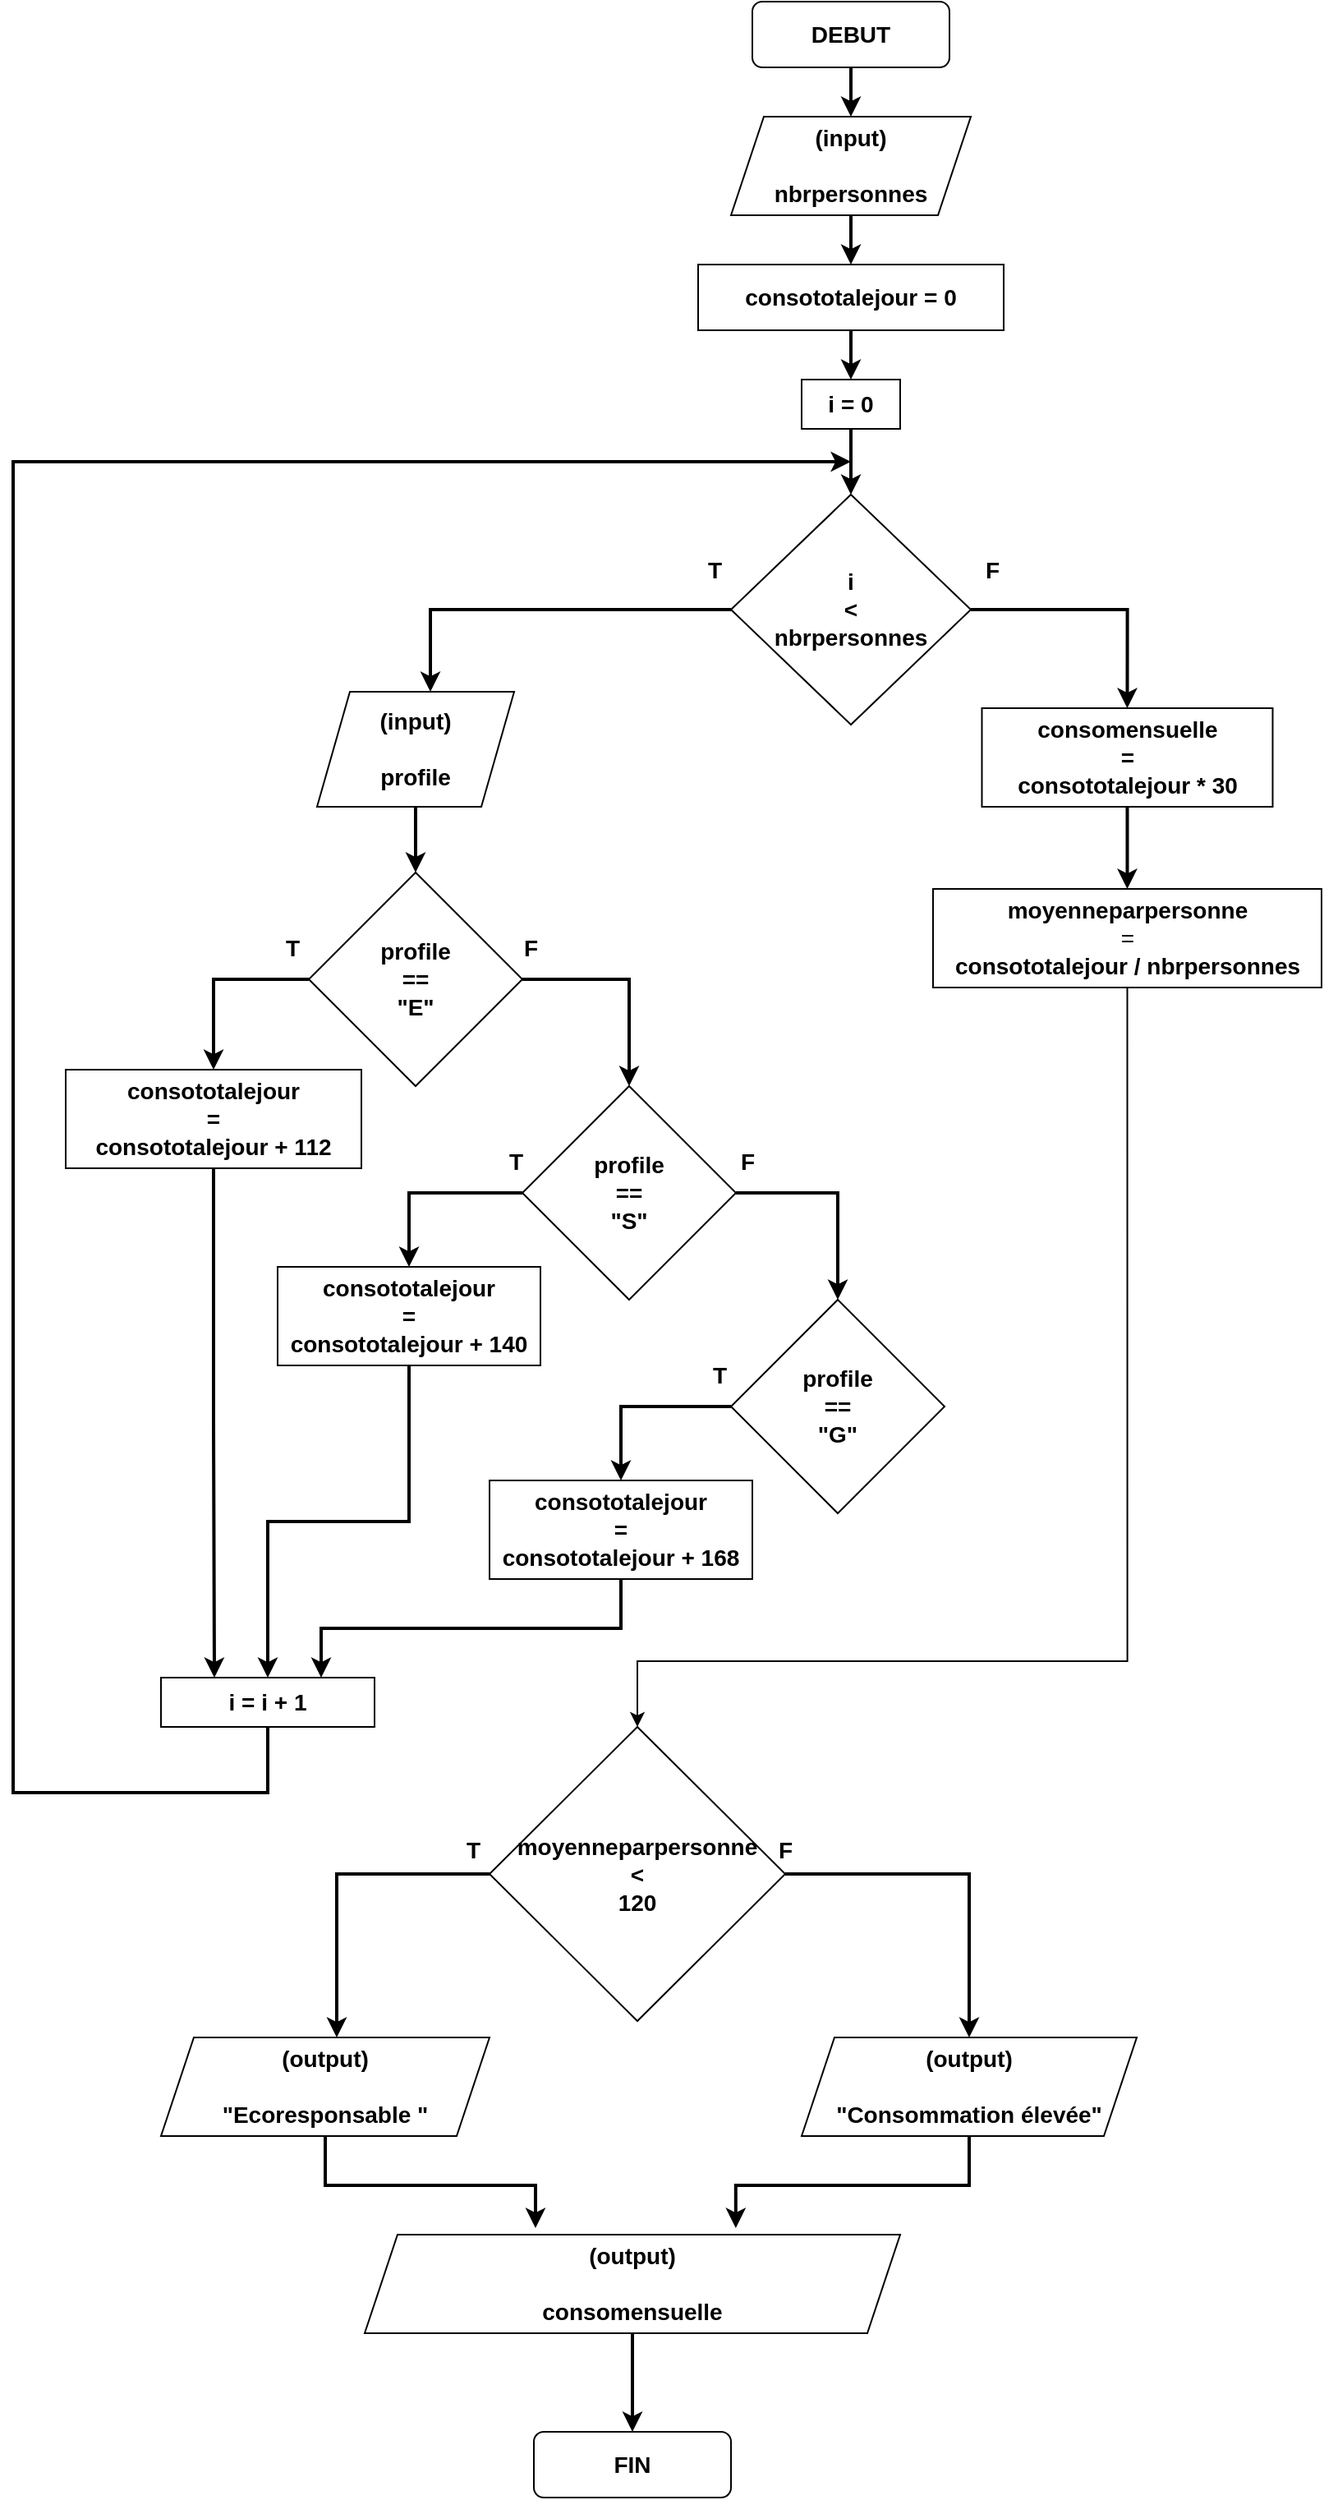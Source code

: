 <mxfile version="20.3.0" type="device"><diagram id="VnsyoW2xxh9FHP2EhrGP" name="Page-1"><mxGraphModel dx="1102" dy="685" grid="1" gridSize="10" guides="1" tooltips="1" connect="1" arrows="1" fold="1" page="1" pageScale="1" pageWidth="827" pageHeight="1169" math="0" shadow="0"><root><mxCell id="0"/><mxCell id="1" parent="0"/><mxCell id="SjYhx5EBLSrTd5-BLIow-4" style="edgeStyle=orthogonalEdgeStyle;rounded=0;orthogonalLoop=1;jettySize=auto;html=1;exitX=0.5;exitY=1;exitDx=0;exitDy=0;entryX=0.5;entryY=0;entryDx=0;entryDy=0;fontSize=14;strokeWidth=2;" parent="1" source="SjYhx5EBLSrTd5-BLIow-1" target="SjYhx5EBLSrTd5-BLIow-3" edge="1"><mxGeometry relative="1" as="geometry"/></mxCell><mxCell id="SjYhx5EBLSrTd5-BLIow-1" value="&lt;font style=&quot;font-size: 14px;&quot;&gt;&lt;b&gt;DEBUT&lt;/b&gt;&lt;/font&gt;" style="rounded=1;whiteSpace=wrap;html=1;" parent="1" vertex="1"><mxGeometry x="470" y="30" width="120" height="40" as="geometry"/></mxCell><mxCell id="SjYhx5EBLSrTd5-BLIow-2" value="&lt;font style=&quot;font-size: 14px;&quot;&gt;&lt;b&gt;FIN&lt;/b&gt;&lt;/font&gt;" style="rounded=1;whiteSpace=wrap;html=1;" parent="1" vertex="1"><mxGeometry x="337" y="1509" width="120" height="40" as="geometry"/></mxCell><mxCell id="SjYhx5EBLSrTd5-BLIow-6" style="edgeStyle=orthogonalEdgeStyle;rounded=0;orthogonalLoop=1;jettySize=auto;html=1;exitX=0.5;exitY=1;exitDx=0;exitDy=0;entryX=0.5;entryY=0;entryDx=0;entryDy=0;strokeWidth=2;fontSize=14;" parent="1" source="SjYhx5EBLSrTd5-BLIow-3" target="SjYhx5EBLSrTd5-BLIow-5" edge="1"><mxGeometry relative="1" as="geometry"/></mxCell><mxCell id="SjYhx5EBLSrTd5-BLIow-3" value="&lt;b&gt;(input)&lt;br&gt;&lt;br&gt;nbrpersonnes&lt;/b&gt;" style="shape=parallelogram;perimeter=parallelogramPerimeter;whiteSpace=wrap;html=1;fixedSize=1;fontSize=14;" parent="1" vertex="1"><mxGeometry x="457" y="100" width="146" height="60" as="geometry"/></mxCell><mxCell id="SjYhx5EBLSrTd5-BLIow-8" style="edgeStyle=orthogonalEdgeStyle;rounded=0;orthogonalLoop=1;jettySize=auto;html=1;exitX=0.5;exitY=1;exitDx=0;exitDy=0;entryX=0.5;entryY=0;entryDx=0;entryDy=0;strokeWidth=2;fontSize=14;" parent="1" source="SjYhx5EBLSrTd5-BLIow-5" target="SjYhx5EBLSrTd5-BLIow-7" edge="1"><mxGeometry relative="1" as="geometry"/></mxCell><mxCell id="SjYhx5EBLSrTd5-BLIow-5" value="&lt;b&gt;consototalejour = 0&lt;/b&gt;" style="rounded=0;whiteSpace=wrap;html=1;fontSize=14;" parent="1" vertex="1"><mxGeometry x="437" y="190" width="186" height="40" as="geometry"/></mxCell><mxCell id="SjYhx5EBLSrTd5-BLIow-10" style="edgeStyle=orthogonalEdgeStyle;rounded=0;orthogonalLoop=1;jettySize=auto;html=1;exitX=0.5;exitY=1;exitDx=0;exitDy=0;entryX=0.5;entryY=0;entryDx=0;entryDy=0;strokeWidth=2;fontSize=14;" parent="1" source="SjYhx5EBLSrTd5-BLIow-7" target="SjYhx5EBLSrTd5-BLIow-9" edge="1"><mxGeometry relative="1" as="geometry"/></mxCell><mxCell id="SjYhx5EBLSrTd5-BLIow-7" value="&lt;b&gt;i = 0&lt;/b&gt;" style="rounded=0;whiteSpace=wrap;html=1;fontSize=14;" parent="1" vertex="1"><mxGeometry x="500" y="260" width="60" height="30" as="geometry"/></mxCell><mxCell id="SjYhx5EBLSrTd5-BLIow-12" style="edgeStyle=orthogonalEdgeStyle;rounded=0;orthogonalLoop=1;jettySize=auto;html=1;exitX=0;exitY=0.5;exitDx=0;exitDy=0;entryX=0.575;entryY=0;entryDx=0;entryDy=0;entryPerimeter=0;strokeWidth=2;fontSize=14;" parent="1" source="SjYhx5EBLSrTd5-BLIow-9" target="SjYhx5EBLSrTd5-BLIow-11" edge="1"><mxGeometry relative="1" as="geometry"/></mxCell><mxCell id="SjYhx5EBLSrTd5-BLIow-36" style="edgeStyle=orthogonalEdgeStyle;rounded=0;orthogonalLoop=1;jettySize=auto;html=1;exitX=1;exitY=0.5;exitDx=0;exitDy=0;entryX=0.5;entryY=0;entryDx=0;entryDy=0;strokeWidth=2;fontSize=14;" parent="1" source="SjYhx5EBLSrTd5-BLIow-9" target="SjYhx5EBLSrTd5-BLIow-35" edge="1"><mxGeometry relative="1" as="geometry"/></mxCell><mxCell id="SjYhx5EBLSrTd5-BLIow-9" value="&lt;b&gt;i&lt;br&gt;&amp;lt;&lt;br&gt;nbrpersonnes&lt;/b&gt;" style="rhombus;whiteSpace=wrap;html=1;fontSize=14;" parent="1" vertex="1"><mxGeometry x="457" y="330" width="146" height="140" as="geometry"/></mxCell><mxCell id="SjYhx5EBLSrTd5-BLIow-16" style="edgeStyle=orthogonalEdgeStyle;rounded=0;orthogonalLoop=1;jettySize=auto;html=1;exitX=0.5;exitY=1;exitDx=0;exitDy=0;entryX=0.5;entryY=0;entryDx=0;entryDy=0;strokeWidth=2;fontSize=14;" parent="1" source="SjYhx5EBLSrTd5-BLIow-11" target="SjYhx5EBLSrTd5-BLIow-15" edge="1"><mxGeometry relative="1" as="geometry"/></mxCell><mxCell id="SjYhx5EBLSrTd5-BLIow-11" value="&lt;b&gt;(input)&lt;br&gt;&lt;br&gt;profile&lt;/b&gt;" style="shape=parallelogram;perimeter=parallelogramPerimeter;whiteSpace=wrap;html=1;fixedSize=1;fontSize=14;" parent="1" vertex="1"><mxGeometry x="205" y="450" width="120" height="70" as="geometry"/></mxCell><mxCell id="SjYhx5EBLSrTd5-BLIow-13" value="T" style="text;strokeColor=none;fillColor=none;align=left;verticalAlign=middle;spacingLeft=4;spacingRight=4;overflow=hidden;points=[[0,0.5],[1,0.5]];portConstraint=eastwest;rotatable=0;fontSize=14;fontStyle=1" parent="1" vertex="1"><mxGeometry x="437" y="360" width="20" height="30" as="geometry"/></mxCell><mxCell id="SjYhx5EBLSrTd5-BLIow-14" value="F" style="text;strokeColor=none;fillColor=none;align=left;verticalAlign=middle;spacingLeft=4;spacingRight=4;overflow=hidden;points=[[0,0.5],[1,0.5]];portConstraint=eastwest;rotatable=0;fontSize=14;fontStyle=1" parent="1" vertex="1"><mxGeometry x="606" y="360" width="20" height="30" as="geometry"/></mxCell><mxCell id="SjYhx5EBLSrTd5-BLIow-18" style="edgeStyle=orthogonalEdgeStyle;rounded=0;orthogonalLoop=1;jettySize=auto;html=1;exitX=0;exitY=0.5;exitDx=0;exitDy=0;entryX=0.5;entryY=0;entryDx=0;entryDy=0;strokeWidth=2;fontSize=14;" parent="1" source="SjYhx5EBLSrTd5-BLIow-15" target="SjYhx5EBLSrTd5-BLIow-17" edge="1"><mxGeometry relative="1" as="geometry"/></mxCell><mxCell id="SjYhx5EBLSrTd5-BLIow-22" style="edgeStyle=orthogonalEdgeStyle;rounded=0;orthogonalLoop=1;jettySize=auto;html=1;exitX=1;exitY=0.5;exitDx=0;exitDy=0;entryX=0.5;entryY=0;entryDx=0;entryDy=0;strokeWidth=2;fontSize=14;" parent="1" source="SjYhx5EBLSrTd5-BLIow-15" target="SjYhx5EBLSrTd5-BLIow-19" edge="1"><mxGeometry relative="1" as="geometry"/></mxCell><mxCell id="SjYhx5EBLSrTd5-BLIow-15" value="&lt;b&gt;profile&lt;br&gt;==&lt;br&gt;&quot;E&quot;&lt;/b&gt;" style="rhombus;whiteSpace=wrap;html=1;fontSize=14;" parent="1" vertex="1"><mxGeometry x="200" y="560" width="130" height="130" as="geometry"/></mxCell><mxCell id="SjYhx5EBLSrTd5-BLIow-32" style="edgeStyle=orthogonalEdgeStyle;rounded=0;orthogonalLoop=1;jettySize=auto;html=1;exitX=0.5;exitY=1;exitDx=0;exitDy=0;entryX=0.25;entryY=0;entryDx=0;entryDy=0;strokeWidth=2;fontSize=14;" parent="1" source="SjYhx5EBLSrTd5-BLIow-17" target="SjYhx5EBLSrTd5-BLIow-29" edge="1"><mxGeometry relative="1" as="geometry"/></mxCell><mxCell id="SjYhx5EBLSrTd5-BLIow-17" value="&lt;b&gt;consototalejour&lt;br&gt;=&lt;br&gt;consototalejour + 112&lt;/b&gt;" style="rounded=0;whiteSpace=wrap;html=1;fontSize=14;" parent="1" vertex="1"><mxGeometry x="52" y="680" width="180" height="60" as="geometry"/></mxCell><mxCell id="SjYhx5EBLSrTd5-BLIow-24" style="edgeStyle=orthogonalEdgeStyle;rounded=0;orthogonalLoop=1;jettySize=auto;html=1;exitX=0;exitY=0.5;exitDx=0;exitDy=0;entryX=0.5;entryY=0;entryDx=0;entryDy=0;strokeWidth=2;fontSize=14;" parent="1" source="SjYhx5EBLSrTd5-BLIow-19" target="SjYhx5EBLSrTd5-BLIow-23" edge="1"><mxGeometry relative="1" as="geometry"/></mxCell><mxCell id="SjYhx5EBLSrTd5-BLIow-26" style="edgeStyle=orthogonalEdgeStyle;rounded=0;orthogonalLoop=1;jettySize=auto;html=1;exitX=1;exitY=0.5;exitDx=0;exitDy=0;entryX=0.5;entryY=0;entryDx=0;entryDy=0;strokeWidth=2;fontSize=14;" parent="1" source="SjYhx5EBLSrTd5-BLIow-19" target="SjYhx5EBLSrTd5-BLIow-25" edge="1"><mxGeometry relative="1" as="geometry"/></mxCell><mxCell id="SjYhx5EBLSrTd5-BLIow-19" value="&lt;b&gt;profile&lt;br&gt;==&lt;br&gt;&quot;S&quot;&lt;/b&gt;" style="rhombus;whiteSpace=wrap;html=1;fontSize=14;" parent="1" vertex="1"><mxGeometry x="330" y="690" width="130" height="130" as="geometry"/></mxCell><mxCell id="SjYhx5EBLSrTd5-BLIow-31" style="edgeStyle=orthogonalEdgeStyle;rounded=0;orthogonalLoop=1;jettySize=auto;html=1;exitX=0.5;exitY=1;exitDx=0;exitDy=0;entryX=0.5;entryY=0;entryDx=0;entryDy=0;strokeWidth=2;fontSize=14;" parent="1" source="SjYhx5EBLSrTd5-BLIow-23" target="SjYhx5EBLSrTd5-BLIow-29" edge="1"><mxGeometry relative="1" as="geometry"/></mxCell><mxCell id="SjYhx5EBLSrTd5-BLIow-23" value="&lt;b&gt;consototalejour&lt;br&gt;=&lt;br&gt;consototalejour + 140&lt;/b&gt;" style="rounded=0;whiteSpace=wrap;html=1;fontSize=14;" parent="1" vertex="1"><mxGeometry x="181" y="800" width="160" height="60" as="geometry"/></mxCell><mxCell id="SjYhx5EBLSrTd5-BLIow-28" style="edgeStyle=orthogonalEdgeStyle;rounded=0;orthogonalLoop=1;jettySize=auto;html=1;exitX=0;exitY=0.5;exitDx=0;exitDy=0;strokeWidth=2;fontSize=14;" parent="1" source="SjYhx5EBLSrTd5-BLIow-25" target="SjYhx5EBLSrTd5-BLIow-27" edge="1"><mxGeometry relative="1" as="geometry"/></mxCell><mxCell id="SjYhx5EBLSrTd5-BLIow-25" value="&lt;b&gt;profile&lt;br&gt;==&lt;br&gt;&quot;G&quot;&lt;/b&gt;" style="rhombus;whiteSpace=wrap;html=1;fontSize=14;" parent="1" vertex="1"><mxGeometry x="457" y="820" width="130" height="130" as="geometry"/></mxCell><mxCell id="SjYhx5EBLSrTd5-BLIow-30" style="edgeStyle=orthogonalEdgeStyle;rounded=0;orthogonalLoop=1;jettySize=auto;html=1;exitX=0.5;exitY=1;exitDx=0;exitDy=0;entryX=0.75;entryY=0;entryDx=0;entryDy=0;strokeWidth=2;fontSize=14;" parent="1" source="SjYhx5EBLSrTd5-BLIow-27" target="SjYhx5EBLSrTd5-BLIow-29" edge="1"><mxGeometry relative="1" as="geometry"/></mxCell><mxCell id="SjYhx5EBLSrTd5-BLIow-27" value="&lt;b&gt;consototalejour&lt;br&gt;=&lt;br&gt;consototalejour + 168&lt;/b&gt;" style="rounded=0;whiteSpace=wrap;html=1;fontSize=14;" parent="1" vertex="1"><mxGeometry x="310" y="930" width="160" height="60" as="geometry"/></mxCell><mxCell id="SjYhx5EBLSrTd5-BLIow-29" value="&lt;b&gt;i = i + 1&lt;/b&gt;" style="rounded=0;whiteSpace=wrap;html=1;fontSize=14;" parent="1" vertex="1"><mxGeometry x="110" y="1050" width="130" height="30" as="geometry"/></mxCell><mxCell id="SjYhx5EBLSrTd5-BLIow-34" value="" style="endArrow=classic;html=1;rounded=0;strokeWidth=2;fontSize=14;exitX=0.5;exitY=1;exitDx=0;exitDy=0;" parent="1" source="SjYhx5EBLSrTd5-BLIow-29" edge="1"><mxGeometry width="50" height="50" relative="1" as="geometry"><mxPoint x="370" y="500" as="sourcePoint"/><mxPoint x="530" y="310" as="targetPoint"/><Array as="points"><mxPoint x="175" y="1120"/><mxPoint x="20" y="1120"/><mxPoint x="20" y="310"/></Array></mxGeometry></mxCell><mxCell id="SjYhx5EBLSrTd5-BLIow-38" style="edgeStyle=orthogonalEdgeStyle;rounded=0;orthogonalLoop=1;jettySize=auto;html=1;exitX=0.5;exitY=1;exitDx=0;exitDy=0;entryX=0.5;entryY=0;entryDx=0;entryDy=0;strokeWidth=2;fontSize=14;" parent="1" source="SjYhx5EBLSrTd5-BLIow-35" target="SjYhx5EBLSrTd5-BLIow-37" edge="1"><mxGeometry relative="1" as="geometry"/></mxCell><mxCell id="SjYhx5EBLSrTd5-BLIow-35" value="&lt;b&gt;consomensuelle&lt;br&gt;=&lt;br&gt;consototalejour * 30&lt;/b&gt;" style="rounded=0;whiteSpace=wrap;html=1;fontSize=14;" parent="1" vertex="1"><mxGeometry x="609.75" y="460" width="177" height="60" as="geometry"/></mxCell><mxCell id="DwvcxULqjPbeX7LyYlVe-1" style="edgeStyle=orthogonalEdgeStyle;rounded=0;orthogonalLoop=1;jettySize=auto;html=1;exitX=0.5;exitY=1;exitDx=0;exitDy=0;" edge="1" parent="1" source="SjYhx5EBLSrTd5-BLIow-37" target="SjYhx5EBLSrTd5-BLIow-39"><mxGeometry relative="1" as="geometry"><Array as="points"><mxPoint x="698" y="1040"/><mxPoint x="400" y="1040"/></Array></mxGeometry></mxCell><mxCell id="SjYhx5EBLSrTd5-BLIow-37" value="&lt;b&gt;moyenneparpersonne&lt;br&gt;&lt;/b&gt;=&lt;br&gt;&lt;b&gt;consototalejour / nbrpersonnes&lt;/b&gt;" style="rounded=0;whiteSpace=wrap;html=1;fontSize=14;" parent="1" vertex="1"><mxGeometry x="580" y="570" width="236.5" height="60" as="geometry"/></mxCell><mxCell id="SjYhx5EBLSrTd5-BLIow-42" style="edgeStyle=orthogonalEdgeStyle;rounded=0;orthogonalLoop=1;jettySize=auto;html=1;exitX=0;exitY=0.5;exitDx=0;exitDy=0;entryX=0.535;entryY=0;entryDx=0;entryDy=0;entryPerimeter=0;strokeWidth=2;fontSize=14;" parent="1" source="SjYhx5EBLSrTd5-BLIow-39" target="SjYhx5EBLSrTd5-BLIow-40" edge="1"><mxGeometry relative="1" as="geometry"/></mxCell><mxCell id="SjYhx5EBLSrTd5-BLIow-48" style="edgeStyle=orthogonalEdgeStyle;rounded=0;orthogonalLoop=1;jettySize=auto;html=1;exitX=1;exitY=0.5;exitDx=0;exitDy=0;entryX=0.5;entryY=0;entryDx=0;entryDy=0;strokeWidth=2;fontSize=14;" parent="1" source="SjYhx5EBLSrTd5-BLIow-39" target="SjYhx5EBLSrTd5-BLIow-41" edge="1"><mxGeometry relative="1" as="geometry"/></mxCell><mxCell id="SjYhx5EBLSrTd5-BLIow-39" value="&lt;b&gt;moyenneparpersonne&lt;br&gt;&amp;lt;&lt;br&gt;120&lt;br&gt;&lt;/b&gt;" style="rhombus;whiteSpace=wrap;html=1;fontSize=14;" parent="1" vertex="1"><mxGeometry x="310" y="1080" width="180" height="179" as="geometry"/></mxCell><mxCell id="SjYhx5EBLSrTd5-BLIow-46" style="edgeStyle=orthogonalEdgeStyle;rounded=0;orthogonalLoop=1;jettySize=auto;html=1;exitX=0.5;exitY=1;exitDx=0;exitDy=0;entryX=0.319;entryY=-0.067;entryDx=0;entryDy=0;entryPerimeter=0;strokeWidth=2;fontSize=14;" parent="1" source="SjYhx5EBLSrTd5-BLIow-40" target="SjYhx5EBLSrTd5-BLIow-45" edge="1"><mxGeometry relative="1" as="geometry"/></mxCell><mxCell id="SjYhx5EBLSrTd5-BLIow-40" value="&lt;b&gt;(output)&lt;br&gt;&lt;br&gt;&quot;Ecoresponsable &quot;&lt;br&gt;&lt;/b&gt;" style="shape=parallelogram;perimeter=parallelogramPerimeter;whiteSpace=wrap;html=1;fixedSize=1;fontSize=14;" parent="1" vertex="1"><mxGeometry x="110" y="1269" width="200" height="60" as="geometry"/></mxCell><mxCell id="SjYhx5EBLSrTd5-BLIow-47" style="edgeStyle=orthogonalEdgeStyle;rounded=0;orthogonalLoop=1;jettySize=auto;html=1;exitX=0.5;exitY=1;exitDx=0;exitDy=0;entryX=0.693;entryY=-0.067;entryDx=0;entryDy=0;entryPerimeter=0;strokeWidth=2;fontSize=14;" parent="1" source="SjYhx5EBLSrTd5-BLIow-41" target="SjYhx5EBLSrTd5-BLIow-45" edge="1"><mxGeometry relative="1" as="geometry"/></mxCell><mxCell id="SjYhx5EBLSrTd5-BLIow-41" value="&lt;b&gt;(output)&lt;br&gt;&lt;br&gt;&quot;Consommation élevée&quot;&lt;br&gt;&lt;/b&gt;" style="shape=parallelogram;perimeter=parallelogramPerimeter;whiteSpace=wrap;html=1;fixedSize=1;fontSize=14;" parent="1" vertex="1"><mxGeometry x="500" y="1269" width="204" height="60" as="geometry"/></mxCell><mxCell id="SjYhx5EBLSrTd5-BLIow-49" style="edgeStyle=orthogonalEdgeStyle;rounded=0;orthogonalLoop=1;jettySize=auto;html=1;exitX=0.5;exitY=1;exitDx=0;exitDy=0;strokeWidth=2;fontSize=14;" parent="1" source="SjYhx5EBLSrTd5-BLIow-45" target="SjYhx5EBLSrTd5-BLIow-2" edge="1"><mxGeometry relative="1" as="geometry"/></mxCell><mxCell id="SjYhx5EBLSrTd5-BLIow-45" value="&lt;b&gt;(output)&lt;br&gt;&lt;br&gt;consomensuelle&lt;br&gt;&lt;/b&gt;" style="shape=parallelogram;perimeter=parallelogramPerimeter;whiteSpace=wrap;html=1;fixedSize=1;fontSize=14;" parent="1" vertex="1"><mxGeometry x="234" y="1389" width="326" height="60" as="geometry"/></mxCell><mxCell id="SjYhx5EBLSrTd5-BLIow-50" value="T" style="text;strokeColor=none;fillColor=none;align=left;verticalAlign=middle;spacingLeft=4;spacingRight=4;overflow=hidden;points=[[0,0.5],[1,0.5]];portConstraint=eastwest;rotatable=0;fontSize=14;fontStyle=1" parent="1" vertex="1"><mxGeometry x="180" y="590" width="20" height="30" as="geometry"/></mxCell><mxCell id="SjYhx5EBLSrTd5-BLIow-51" value="T" style="text;strokeColor=none;fillColor=none;align=left;verticalAlign=middle;spacingLeft=4;spacingRight=4;overflow=hidden;points=[[0,0.5],[1,0.5]];portConstraint=eastwest;rotatable=0;fontSize=14;fontStyle=1" parent="1" vertex="1"><mxGeometry x="316" y="720" width="20" height="30" as="geometry"/></mxCell><mxCell id="SjYhx5EBLSrTd5-BLIow-52" value="T" style="text;strokeColor=none;fillColor=none;align=left;verticalAlign=middle;spacingLeft=4;spacingRight=4;overflow=hidden;points=[[0,0.5],[1,0.5]];portConstraint=eastwest;rotatable=0;fontSize=14;fontStyle=1" parent="1" vertex="1"><mxGeometry x="440" y="850" width="20" height="30" as="geometry"/></mxCell><mxCell id="SjYhx5EBLSrTd5-BLIow-53" value="F" style="text;strokeColor=none;fillColor=none;align=left;verticalAlign=middle;spacingLeft=4;spacingRight=4;overflow=hidden;points=[[0,0.5],[1,0.5]];portConstraint=eastwest;rotatable=0;fontSize=14;fontStyle=1" parent="1" vertex="1"><mxGeometry x="325" y="590" width="20" height="30" as="geometry"/></mxCell><mxCell id="SjYhx5EBLSrTd5-BLIow-54" value="F" style="text;strokeColor=none;fillColor=none;align=left;verticalAlign=middle;spacingLeft=4;spacingRight=4;overflow=hidden;points=[[0,0.5],[1,0.5]];portConstraint=eastwest;rotatable=0;fontSize=14;fontStyle=1" parent="1" vertex="1"><mxGeometry x="457" y="720" width="20" height="30" as="geometry"/></mxCell><mxCell id="SjYhx5EBLSrTd5-BLIow-55" value="F" style="text;strokeColor=none;fillColor=none;align=left;verticalAlign=middle;spacingLeft=4;spacingRight=4;overflow=hidden;points=[[0,0.5],[1,0.5]];portConstraint=eastwest;rotatable=0;fontSize=14;fontStyle=1" parent="1" vertex="1"><mxGeometry x="480" y="1139" width="20" height="30" as="geometry"/></mxCell><mxCell id="SjYhx5EBLSrTd5-BLIow-56" value="T" style="text;strokeColor=none;fillColor=none;align=left;verticalAlign=middle;spacingLeft=4;spacingRight=4;overflow=hidden;points=[[0,0.5],[1,0.5]];portConstraint=eastwest;rotatable=0;fontSize=14;fontStyle=1" parent="1" vertex="1"><mxGeometry x="290" y="1139" width="20" height="30" as="geometry"/></mxCell></root></mxGraphModel></diagram></mxfile>